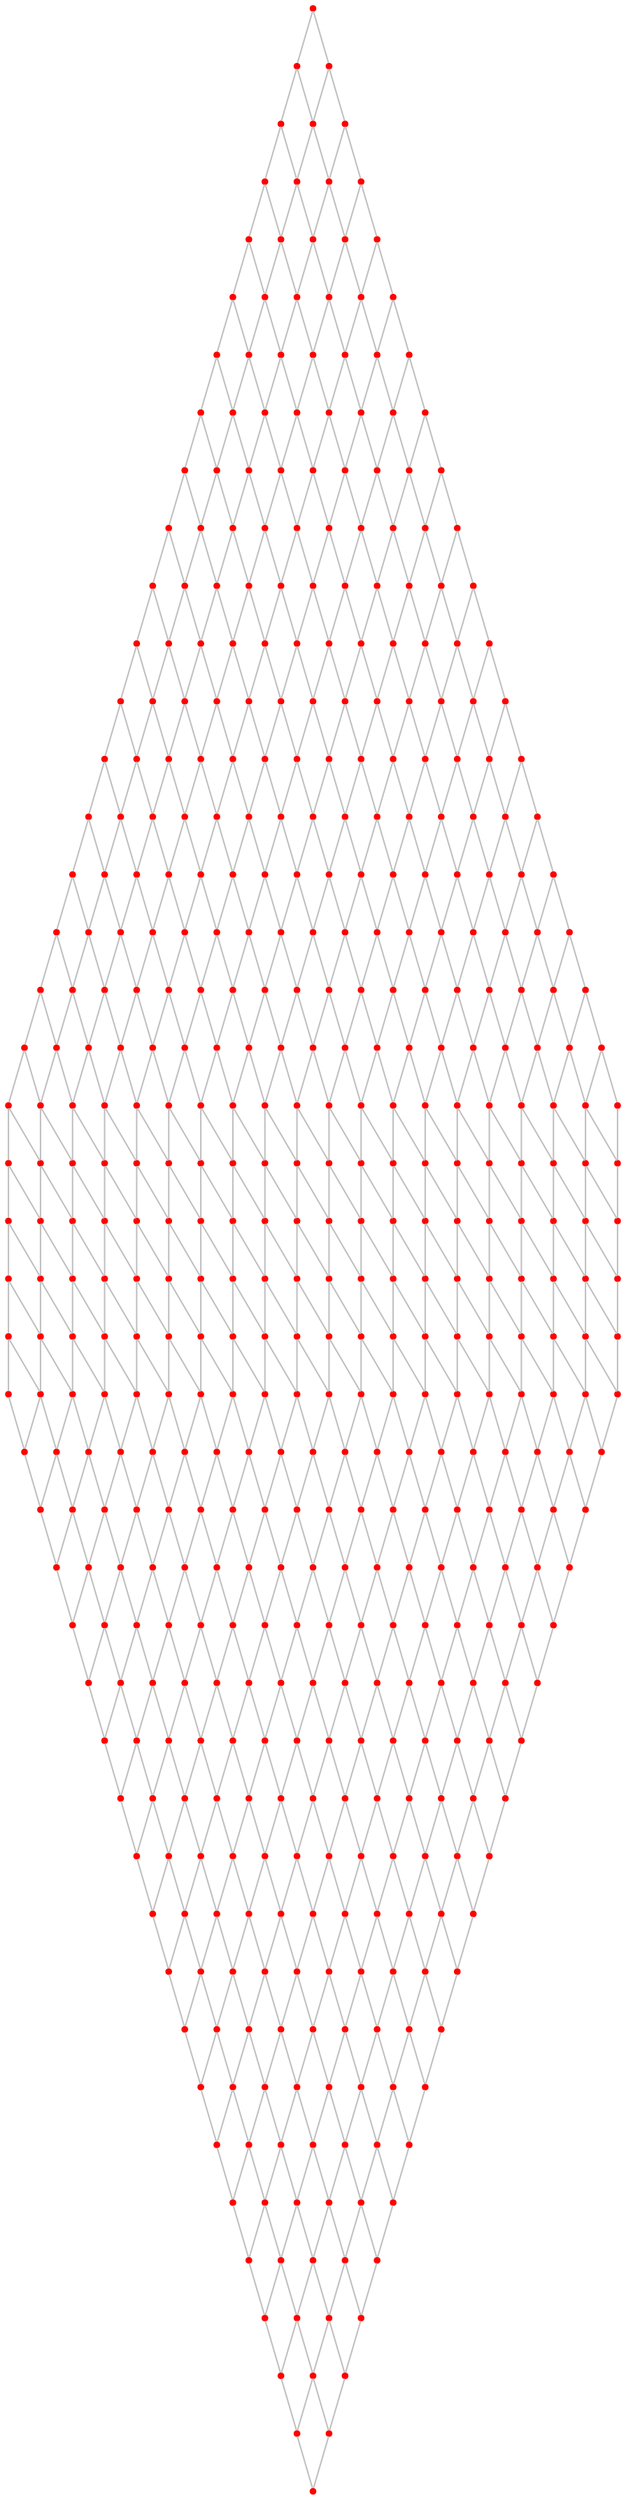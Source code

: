 graph {
	0 [color=red pos="0,0!" shape=point]
	1 [color=red pos="0,1!" shape=point]
	2 [color=red pos="0,2!" shape=point]
	3 [color=red pos="0,3!" shape=point]
	4 [color=red pos="0,4!" shape=point]
	5 [color=red pos="0,5!" shape=point]
	6 [color=red pos="0,6!" shape=point]
	7 [color=red pos="0,7!" shape=point]
	8 [color=red pos="0,8!" shape=point]
	9 [color=red pos="0,9!" shape=point]
	10 [color=red pos="0,10!" shape=point]
	11 [color=red pos="0,11!" shape=point]
	12 [color=red pos="0,12!" shape=point]
	13 [color=red pos="0,13!" shape=point]
	14 [color=red pos="0,14!" shape=point]
	15 [color=red pos="0,15!" shape=point]
	16 [color=red pos="0,16!" shape=point]
	17 [color=red pos="0,17!" shape=point]
	18 [color=red pos="0,18!" shape=point]
	19 [color=red pos="0,19!" shape=point]
	20 [color=red pos="0,20!" shape=point]
	21 [color=red pos="0,21!" shape=point]
	22 [color=red pos="0,22!" shape=point]
	23 [color=red pos="0,23!" shape=point]
	24 [color=red pos="0,24!" shape=point]
	25 [color=red pos="1,0!" shape=point]
	26 [color=red pos="1,1!" shape=point]
	27 [color=red pos="1,2!" shape=point]
	28 [color=red pos="1,3!" shape=point]
	29 [color=red pos="1,4!" shape=point]
	30 [color=red pos="1,5!" shape=point]
	31 [color=red pos="1,6!" shape=point]
	32 [color=red pos="1,7!" shape=point]
	33 [color=red pos="1,8!" shape=point]
	34 [color=red pos="1,9!" shape=point]
	35 [color=red pos="1,10!" shape=point]
	36 [color=red pos="1,11!" shape=point]
	37 [color=red pos="1,12!" shape=point]
	38 [color=red pos="1,13!" shape=point]
	39 [color=red pos="1,14!" shape=point]
	40 [color=red pos="1,15!" shape=point]
	41 [color=red pos="1,16!" shape=point]
	42 [color=red pos="1,17!" shape=point]
	43 [color=red pos="1,18!" shape=point]
	44 [color=red pos="1,19!" shape=point]
	45 [color=red pos="1,20!" shape=point]
	46 [color=red pos="1,21!" shape=point]
	47 [color=red pos="1,22!" shape=point]
	48 [color=red pos="1,23!" shape=point]
	49 [color=red pos="1,24!" shape=point]
	50 [color=red pos="2,0!" shape=point]
	51 [color=red pos="2,1!" shape=point]
	52 [color=red pos="2,2!" shape=point]
	53 [color=red pos="2,3!" shape=point]
	54 [color=red pos="2,4!" shape=point]
	55 [color=red pos="2,5!" shape=point]
	56 [color=red pos="2,6!" shape=point]
	57 [color=red pos="2,7!" shape=point]
	58 [color=red pos="2,8!" shape=point]
	59 [color=red pos="2,9!" shape=point]
	60 [color=red pos="2,10!" shape=point]
	61 [color=red pos="2,11!" shape=point]
	62 [color=red pos="2,12!" shape=point]
	63 [color=red pos="2,13!" shape=point]
	64 [color=red pos="2,14!" shape=point]
	65 [color=red pos="2,15!" shape=point]
	66 [color=red pos="2,16!" shape=point]
	67 [color=red pos="2,17!" shape=point]
	68 [color=red pos="2,18!" shape=point]
	69 [color=red pos="2,19!" shape=point]
	70 [color=red pos="2,20!" shape=point]
	71 [color=red pos="2,21!" shape=point]
	72 [color=red pos="2,22!" shape=point]
	73 [color=red pos="2,23!" shape=point]
	74 [color=red pos="2,24!" shape=point]
	75 [color=red pos="3,0!" shape=point]
	76 [color=red pos="3,1!" shape=point]
	77 [color=red pos="3,2!" shape=point]
	78 [color=red pos="3,3!" shape=point]
	79 [color=red pos="3,4!" shape=point]
	80 [color=red pos="3,5!" shape=point]
	81 [color=red pos="3,6!" shape=point]
	82 [color=red pos="3,7!" shape=point]
	83 [color=red pos="3,8!" shape=point]
	84 [color=red pos="3,9!" shape=point]
	85 [color=red pos="3,10!" shape=point]
	86 [color=red pos="3,11!" shape=point]
	87 [color=red pos="3,12!" shape=point]
	88 [color=red pos="3,13!" shape=point]
	89 [color=red pos="3,14!" shape=point]
	90 [color=red pos="3,15!" shape=point]
	91 [color=red pos="3,16!" shape=point]
	92 [color=red pos="3,17!" shape=point]
	93 [color=red pos="3,18!" shape=point]
	94 [color=red pos="3,19!" shape=point]
	95 [color=red pos="3,20!" shape=point]
	96 [color=red pos="3,21!" shape=point]
	97 [color=red pos="3,22!" shape=point]
	98 [color=red pos="3,23!" shape=point]
	99 [color=red pos="3,24!" shape=point]
	100 [color=red pos="4,0!" shape=point]
	101 [color=red pos="4,1!" shape=point]
	102 [color=red pos="4,2!" shape=point]
	103 [color=red pos="4,3!" shape=point]
	104 [color=red pos="4,4!" shape=point]
	105 [color=red pos="4,5!" shape=point]
	106 [color=red pos="4,6!" shape=point]
	107 [color=red pos="4,7!" shape=point]
	108 [color=red pos="4,8!" shape=point]
	109 [color=red pos="4,9!" shape=point]
	110 [color=red pos="4,10!" shape=point]
	111 [color=red pos="4,11!" shape=point]
	112 [color=red pos="4,12!" shape=point]
	113 [color=red pos="4,13!" shape=point]
	114 [color=red pos="4,14!" shape=point]
	115 [color=red pos="4,15!" shape=point]
	116 [color=red pos="4,16!" shape=point]
	117 [color=red pos="4,17!" shape=point]
	118 [color=red pos="4,18!" shape=point]
	119 [color=red pos="4,19!" shape=point]
	120 [color=red pos="4,20!" shape=point]
	121 [color=red pos="4,21!" shape=point]
	122 [color=red pos="4,22!" shape=point]
	123 [color=red pos="4,23!" shape=point]
	124 [color=red pos="4,24!" shape=point]
	125 [color=red pos="5,0!" shape=point]
	126 [color=red pos="5,1!" shape=point]
	127 [color=red pos="5,2!" shape=point]
	128 [color=red pos="5,3!" shape=point]
	129 [color=red pos="5,4!" shape=point]
	130 [color=red pos="5,5!" shape=point]
	131 [color=red pos="5,6!" shape=point]
	132 [color=red pos="5,7!" shape=point]
	133 [color=red pos="5,8!" shape=point]
	134 [color=red pos="5,9!" shape=point]
	135 [color=red pos="5,10!" shape=point]
	136 [color=red pos="5,11!" shape=point]
	137 [color=red pos="5,12!" shape=point]
	138 [color=red pos="5,13!" shape=point]
	139 [color=red pos="5,14!" shape=point]
	140 [color=red pos="5,15!" shape=point]
	141 [color=red pos="5,16!" shape=point]
	142 [color=red pos="5,17!" shape=point]
	143 [color=red pos="5,18!" shape=point]
	144 [color=red pos="5,19!" shape=point]
	145 [color=red pos="5,20!" shape=point]
	146 [color=red pos="5,21!" shape=point]
	147 [color=red pos="5,22!" shape=point]
	148 [color=red pos="5,23!" shape=point]
	149 [color=red pos="5,24!" shape=point]
	150 [color=red pos="6,0!" shape=point]
	151 [color=red pos="6,1!" shape=point]
	152 [color=red pos="6,2!" shape=point]
	153 [color=red pos="6,3!" shape=point]
	154 [color=red pos="6,4!" shape=point]
	155 [color=red pos="6,5!" shape=point]
	156 [color=red pos="6,6!" shape=point]
	157 [color=red pos="6,7!" shape=point]
	158 [color=red pos="6,8!" shape=point]
	159 [color=red pos="6,9!" shape=point]
	160 [color=red pos="6,10!" shape=point]
	161 [color=red pos="6,11!" shape=point]
	162 [color=red pos="6,12!" shape=point]
	163 [color=red pos="6,13!" shape=point]
	164 [color=red pos="6,14!" shape=point]
	165 [color=red pos="6,15!" shape=point]
	166 [color=red pos="6,16!" shape=point]
	167 [color=red pos="6,17!" shape=point]
	168 [color=red pos="6,18!" shape=point]
	169 [color=red pos="6,19!" shape=point]
	170 [color=red pos="6,20!" shape=point]
	171 [color=red pos="6,21!" shape=point]
	172 [color=red pos="6,22!" shape=point]
	173 [color=red pos="6,23!" shape=point]
	174 [color=red pos="6,24!" shape=point]
	175 [color=red pos="7,0!" shape=point]
	176 [color=red pos="7,1!" shape=point]
	177 [color=red pos="7,2!" shape=point]
	178 [color=red pos="7,3!" shape=point]
	179 [color=red pos="7,4!" shape=point]
	180 [color=red pos="7,5!" shape=point]
	181 [color=red pos="7,6!" shape=point]
	182 [color=red pos="7,7!" shape=point]
	183 [color=red pos="7,8!" shape=point]
	184 [color=red pos="7,9!" shape=point]
	185 [color=red pos="7,10!" shape=point]
	186 [color=red pos="7,11!" shape=point]
	187 [color=red pos="7,12!" shape=point]
	188 [color=red pos="7,13!" shape=point]
	189 [color=red pos="7,14!" shape=point]
	190 [color=red pos="7,15!" shape=point]
	191 [color=red pos="7,16!" shape=point]
	192 [color=red pos="7,17!" shape=point]
	193 [color=red pos="7,18!" shape=point]
	194 [color=red pos="7,19!" shape=point]
	195 [color=red pos="7,20!" shape=point]
	196 [color=red pos="7,21!" shape=point]
	197 [color=red pos="7,22!" shape=point]
	198 [color=red pos="7,23!" shape=point]
	199 [color=red pos="7,24!" shape=point]
	200 [color=red pos="8,0!" shape=point]
	201 [color=red pos="8,1!" shape=point]
	202 [color=red pos="8,2!" shape=point]
	203 [color=red pos="8,3!" shape=point]
	204 [color=red pos="8,4!" shape=point]
	205 [color=red pos="8,5!" shape=point]
	206 [color=red pos="8,6!" shape=point]
	207 [color=red pos="8,7!" shape=point]
	208 [color=red pos="8,8!" shape=point]
	209 [color=red pos="8,9!" shape=point]
	210 [color=red pos="8,10!" shape=point]
	211 [color=red pos="8,11!" shape=point]
	212 [color=red pos="8,12!" shape=point]
	213 [color=red pos="8,13!" shape=point]
	214 [color=red pos="8,14!" shape=point]
	215 [color=red pos="8,15!" shape=point]
	216 [color=red pos="8,16!" shape=point]
	217 [color=red pos="8,17!" shape=point]
	218 [color=red pos="8,18!" shape=point]
	219 [color=red pos="8,19!" shape=point]
	220 [color=red pos="8,20!" shape=point]
	221 [color=red pos="8,21!" shape=point]
	222 [color=red pos="8,22!" shape=point]
	223 [color=red pos="8,23!" shape=point]
	224 [color=red pos="8,24!" shape=point]
	225 [color=red pos="9,0!" shape=point]
	226 [color=red pos="9,1!" shape=point]
	227 [color=red pos="9,2!" shape=point]
	228 [color=red pos="9,3!" shape=point]
	229 [color=red pos="9,4!" shape=point]
	230 [color=red pos="9,5!" shape=point]
	231 [color=red pos="9,6!" shape=point]
	232 [color=red pos="9,7!" shape=point]
	233 [color=red pos="9,8!" shape=point]
	234 [color=red pos="9,9!" shape=point]
	235 [color=red pos="9,10!" shape=point]
	236 [color=red pos="9,11!" shape=point]
	237 [color=red pos="9,12!" shape=point]
	238 [color=red pos="9,13!" shape=point]
	239 [color=red pos="9,14!" shape=point]
	240 [color=red pos="9,15!" shape=point]
	241 [color=red pos="9,16!" shape=point]
	242 [color=red pos="9,17!" shape=point]
	243 [color=red pos="9,18!" shape=point]
	244 [color=red pos="9,19!" shape=point]
	245 [color=red pos="9,20!" shape=point]
	246 [color=red pos="9,21!" shape=point]
	247 [color=red pos="9,22!" shape=point]
	248 [color=red pos="9,23!" shape=point]
	249 [color=red pos="9,24!" shape=point]
	250 [color=red pos="10,0!" shape=point]
	251 [color=red pos="10,1!" shape=point]
	252 [color=red pos="10,2!" shape=point]
	253 [color=red pos="10,3!" shape=point]
	254 [color=red pos="10,4!" shape=point]
	255 [color=red pos="10,5!" shape=point]
	256 [color=red pos="10,6!" shape=point]
	257 [color=red pos="10,7!" shape=point]
	258 [color=red pos="10,8!" shape=point]
	259 [color=red pos="10,9!" shape=point]
	260 [color=red pos="10,10!" shape=point]
	261 [color=red pos="10,11!" shape=point]
	262 [color=red pos="10,12!" shape=point]
	263 [color=red pos="10,13!" shape=point]
	264 [color=red pos="10,14!" shape=point]
	265 [color=red pos="10,15!" shape=point]
	266 [color=red pos="10,16!" shape=point]
	267 [color=red pos="10,17!" shape=point]
	268 [color=red pos="10,18!" shape=point]
	269 [color=red pos="10,19!" shape=point]
	270 [color=red pos="10,20!" shape=point]
	271 [color=red pos="10,21!" shape=point]
	272 [color=red pos="10,22!" shape=point]
	273 [color=red pos="10,23!" shape=point]
	274 [color=red pos="10,24!" shape=point]
	275 [color=red pos="11,0!" shape=point]
	276 [color=red pos="11,1!" shape=point]
	277 [color=red pos="11,2!" shape=point]
	278 [color=red pos="11,3!" shape=point]
	279 [color=red pos="11,4!" shape=point]
	280 [color=red pos="11,5!" shape=point]
	281 [color=red pos="11,6!" shape=point]
	282 [color=red pos="11,7!" shape=point]
	283 [color=red pos="11,8!" shape=point]
	284 [color=red pos="11,9!" shape=point]
	285 [color=red pos="11,10!" shape=point]
	286 [color=red pos="11,11!" shape=point]
	287 [color=red pos="11,12!" shape=point]
	288 [color=red pos="11,13!" shape=point]
	289 [color=red pos="11,14!" shape=point]
	290 [color=red pos="11,15!" shape=point]
	291 [color=red pos="11,16!" shape=point]
	292 [color=red pos="11,17!" shape=point]
	293 [color=red pos="11,18!" shape=point]
	294 [color=red pos="11,19!" shape=point]
	295 [color=red pos="11,20!" shape=point]
	296 [color=red pos="11,21!" shape=point]
	297 [color=red pos="11,22!" shape=point]
	298 [color=red pos="11,23!" shape=point]
	299 [color=red pos="11,24!" shape=point]
	300 [color=red pos="12,0!" shape=point]
	301 [color=red pos="12,1!" shape=point]
	302 [color=red pos="12,2!" shape=point]
	303 [color=red pos="12,3!" shape=point]
	304 [color=red pos="12,4!" shape=point]
	305 [color=red pos="12,5!" shape=point]
	306 [color=red pos="12,6!" shape=point]
	307 [color=red pos="12,7!" shape=point]
	308 [color=red pos="12,8!" shape=point]
	309 [color=red pos="12,9!" shape=point]
	310 [color=red pos="12,10!" shape=point]
	311 [color=red pos="12,11!" shape=point]
	312 [color=red pos="12,12!" shape=point]
	313 [color=red pos="12,13!" shape=point]
	314 [color=red pos="12,14!" shape=point]
	315 [color=red pos="12,15!" shape=point]
	316 [color=red pos="12,16!" shape=point]
	317 [color=red pos="12,17!" shape=point]
	318 [color=red pos="12,18!" shape=point]
	319 [color=red pos="12,19!" shape=point]
	320 [color=red pos="12,20!" shape=point]
	321 [color=red pos="12,21!" shape=point]
	322 [color=red pos="12,22!" shape=point]
	323 [color=red pos="12,23!" shape=point]
	324 [color=red pos="12,24!" shape=point]
	325 [color=red pos="13,0!" shape=point]
	326 [color=red pos="13,1!" shape=point]
	327 [color=red pos="13,2!" shape=point]
	328 [color=red pos="13,3!" shape=point]
	329 [color=red pos="13,4!" shape=point]
	330 [color=red pos="13,5!" shape=point]
	331 [color=red pos="13,6!" shape=point]
	332 [color=red pos="13,7!" shape=point]
	333 [color=red pos="13,8!" shape=point]
	334 [color=red pos="13,9!" shape=point]
	335 [color=red pos="13,10!" shape=point]
	336 [color=red pos="13,11!" shape=point]
	337 [color=red pos="13,12!" shape=point]
	338 [color=red pos="13,13!" shape=point]
	339 [color=red pos="13,14!" shape=point]
	340 [color=red pos="13,15!" shape=point]
	341 [color=red pos="13,16!" shape=point]
	342 [color=red pos="13,17!" shape=point]
	343 [color=red pos="13,18!" shape=point]
	344 [color=red pos="13,19!" shape=point]
	345 [color=red pos="13,20!" shape=point]
	346 [color=red pos="13,21!" shape=point]
	347 [color=red pos="13,22!" shape=point]
	348 [color=red pos="13,23!" shape=point]
	349 [color=red pos="13,24!" shape=point]
	350 [color=red pos="14,0!" shape=point]
	351 [color=red pos="14,1!" shape=point]
	352 [color=red pos="14,2!" shape=point]
	353 [color=red pos="14,3!" shape=point]
	354 [color=red pos="14,4!" shape=point]
	355 [color=red pos="14,5!" shape=point]
	356 [color=red pos="14,6!" shape=point]
	357 [color=red pos="14,7!" shape=point]
	358 [color=red pos="14,8!" shape=point]
	359 [color=red pos="14,9!" shape=point]
	360 [color=red pos="14,10!" shape=point]
	361 [color=red pos="14,11!" shape=point]
	362 [color=red pos="14,12!" shape=point]
	363 [color=red pos="14,13!" shape=point]
	364 [color=red pos="14,14!" shape=point]
	365 [color=red pos="14,15!" shape=point]
	366 [color=red pos="14,16!" shape=point]
	367 [color=red pos="14,17!" shape=point]
	368 [color=red pos="14,18!" shape=point]
	369 [color=red pos="14,19!" shape=point]
	370 [color=red pos="14,20!" shape=point]
	371 [color=red pos="14,21!" shape=point]
	372 [color=red pos="14,22!" shape=point]
	373 [color=red pos="14,23!" shape=point]
	374 [color=red pos="14,24!" shape=point]
	375 [color=red pos="15,0!" shape=point]
	376 [color=red pos="15,1!" shape=point]
	377 [color=red pos="15,2!" shape=point]
	378 [color=red pos="15,3!" shape=point]
	379 [color=red pos="15,4!" shape=point]
	380 [color=red pos="15,5!" shape=point]
	381 [color=red pos="15,6!" shape=point]
	382 [color=red pos="15,7!" shape=point]
	383 [color=red pos="15,8!" shape=point]
	384 [color=red pos="15,9!" shape=point]
	385 [color=red pos="15,10!" shape=point]
	386 [color=red pos="15,11!" shape=point]
	387 [color=red pos="15,12!" shape=point]
	388 [color=red pos="15,13!" shape=point]
	389 [color=red pos="15,14!" shape=point]
	390 [color=red pos="15,15!" shape=point]
	391 [color=red pos="15,16!" shape=point]
	392 [color=red pos="15,17!" shape=point]
	393 [color=red pos="15,18!" shape=point]
	394 [color=red pos="15,19!" shape=point]
	395 [color=red pos="15,20!" shape=point]
	396 [color=red pos="15,21!" shape=point]
	397 [color=red pos="15,22!" shape=point]
	398 [color=red pos="15,23!" shape=point]
	399 [color=red pos="15,24!" shape=point]
	400 [color=red pos="16,0!" shape=point]
	401 [color=red pos="16,1!" shape=point]
	402 [color=red pos="16,2!" shape=point]
	403 [color=red pos="16,3!" shape=point]
	404 [color=red pos="16,4!" shape=point]
	405 [color=red pos="16,5!" shape=point]
	406 [color=red pos="16,6!" shape=point]
	407 [color=red pos="16,7!" shape=point]
	408 [color=red pos="16,8!" shape=point]
	409 [color=red pos="16,9!" shape=point]
	410 [color=red pos="16,10!" shape=point]
	411 [color=red pos="16,11!" shape=point]
	412 [color=red pos="16,12!" shape=point]
	413 [color=red pos="16,13!" shape=point]
	414 [color=red pos="16,14!" shape=point]
	415 [color=red pos="16,15!" shape=point]
	416 [color=red pos="16,16!" shape=point]
	417 [color=red pos="16,17!" shape=point]
	418 [color=red pos="16,18!" shape=point]
	419 [color=red pos="16,19!" shape=point]
	420 [color=red pos="16,20!" shape=point]
	421 [color=red pos="16,21!" shape=point]
	422 [color=red pos="16,22!" shape=point]
	423 [color=red pos="16,23!" shape=point]
	424 [color=red pos="16,24!" shape=point]
	425 [color=red pos="17,0!" shape=point]
	426 [color=red pos="17,1!" shape=point]
	427 [color=red pos="17,2!" shape=point]
	428 [color=red pos="17,3!" shape=point]
	429 [color=red pos="17,4!" shape=point]
	430 [color=red pos="17,5!" shape=point]
	431 [color=red pos="17,6!" shape=point]
	432 [color=red pos="17,7!" shape=point]
	433 [color=red pos="17,8!" shape=point]
	434 [color=red pos="17,9!" shape=point]
	435 [color=red pos="17,10!" shape=point]
	436 [color=red pos="17,11!" shape=point]
	437 [color=red pos="17,12!" shape=point]
	438 [color=red pos="17,13!" shape=point]
	439 [color=red pos="17,14!" shape=point]
	440 [color=red pos="17,15!" shape=point]
	441 [color=red pos="17,16!" shape=point]
	442 [color=red pos="17,17!" shape=point]
	443 [color=red pos="17,18!" shape=point]
	444 [color=red pos="17,19!" shape=point]
	445 [color=red pos="17,20!" shape=point]
	446 [color=red pos="17,21!" shape=point]
	447 [color=red pos="17,22!" shape=point]
	448 [color=red pos="17,23!" shape=point]
	449 [color=red pos="17,24!" shape=point]
	450 [color=red pos="18,0!" shape=point]
	451 [color=red pos="18,1!" shape=point]
	452 [color=red pos="18,2!" shape=point]
	453 [color=red pos="18,3!" shape=point]
	454 [color=red pos="18,4!" shape=point]
	455 [color=red pos="18,5!" shape=point]
	456 [color=red pos="18,6!" shape=point]
	457 [color=red pos="18,7!" shape=point]
	458 [color=red pos="18,8!" shape=point]
	459 [color=red pos="18,9!" shape=point]
	460 [color=red pos="18,10!" shape=point]
	461 [color=red pos="18,11!" shape=point]
	462 [color=red pos="18,12!" shape=point]
	463 [color=red pos="18,13!" shape=point]
	464 [color=red pos="18,14!" shape=point]
	465 [color=red pos="18,15!" shape=point]
	466 [color=red pos="18,16!" shape=point]
	467 [color=red pos="18,17!" shape=point]
	468 [color=red pos="18,18!" shape=point]
	469 [color=red pos="18,19!" shape=point]
	470 [color=red pos="18,20!" shape=point]
	471 [color=red pos="18,21!" shape=point]
	472 [color=red pos="18,22!" shape=point]
	473 [color=red pos="18,23!" shape=point]
	474 [color=red pos="18,24!" shape=point]
	475 [color=red pos="19,0!" shape=point]
	476 [color=red pos="19,1!" shape=point]
	477 [color=red pos="19,2!" shape=point]
	478 [color=red pos="19,3!" shape=point]
	479 [color=red pos="19,4!" shape=point]
	480 [color=red pos="19,5!" shape=point]
	481 [color=red pos="19,6!" shape=point]
	482 [color=red pos="19,7!" shape=point]
	483 [color=red pos="19,8!" shape=point]
	484 [color=red pos="19,9!" shape=point]
	485 [color=red pos="19,10!" shape=point]
	486 [color=red pos="19,11!" shape=point]
	487 [color=red pos="19,12!" shape=point]
	488 [color=red pos="19,13!" shape=point]
	489 [color=red pos="19,14!" shape=point]
	490 [color=red pos="19,15!" shape=point]
	491 [color=red pos="19,16!" shape=point]
	492 [color=red pos="19,17!" shape=point]
	493 [color=red pos="19,18!" shape=point]
	494 [color=red pos="19,19!" shape=point]
	495 [color=red pos="19,20!" shape=point]
	496 [color=red pos="19,21!" shape=point]
	497 [color=red pos="19,22!" shape=point]
	498 [color=red pos="19,23!" shape=point]
	499 [color=red pos="19,24!" shape=point]
	0 -- 1 [color=gray]
	0 -- 25 [color=gray]
	1 -- 2 [color=gray]
	1 -- 26 [color=gray]
	2 -- 3 [color=gray]
	2 -- 27 [color=gray]
	3 -- 4 [color=gray]
	3 -- 28 [color=gray]
	4 -- 5 [color=gray]
	4 -- 29 [color=gray]
	5 -- 6 [color=gray]
	5 -- 30 [color=gray]
	6 -- 7 [color=gray]
	6 -- 31 [color=gray]
	7 -- 8 [color=gray]
	7 -- 32 [color=gray]
	8 -- 9 [color=gray]
	8 -- 33 [color=gray]
	9 -- 10 [color=gray]
	9 -- 34 [color=gray]
	10 -- 11 [color=gray]
	10 -- 35 [color=gray]
	11 -- 12 [color=gray]
	11 -- 36 [color=gray]
	12 -- 13 [color=gray]
	12 -- 37 [color=gray]
	13 -- 14 [color=gray]
	13 -- 38 [color=gray]
	14 -- 15 [color=gray]
	14 -- 39 [color=gray]
	15 -- 16 [color=gray]
	15 -- 40 [color=gray]
	16 -- 17 [color=gray]
	16 -- 41 [color=gray]
	17 -- 18 [color=gray]
	17 -- 42 [color=gray]
	18 -- 19 [color=gray]
	18 -- 43 [color=gray]
	19 -- 20 [color=gray]
	19 -- 44 [color=gray]
	20 -- 21 [color=gray]
	20 -- 45 [color=gray]
	21 -- 22 [color=gray]
	21 -- 46 [color=gray]
	22 -- 23 [color=gray]
	22 -- 47 [color=gray]
	23 -- 24 [color=gray]
	23 -- 48 [color=gray]
	24 -- 49 [color=gray]
	25 -- 26 [color=gray]
	25 -- 50 [color=gray]
	26 -- 27 [color=gray]
	26 -- 51 [color=gray]
	27 -- 28 [color=gray]
	27 -- 52 [color=gray]
	28 -- 29 [color=gray]
	28 -- 53 [color=gray]
	29 -- 30 [color=gray]
	29 -- 54 [color=gray]
	30 -- 31 [color=gray]
	30 -- 55 [color=gray]
	31 -- 32 [color=gray]
	31 -- 56 [color=gray]
	32 -- 33 [color=gray]
	32 -- 57 [color=gray]
	33 -- 34 [color=gray]
	33 -- 58 [color=gray]
	34 -- 35 [color=gray]
	34 -- 59 [color=gray]
	35 -- 36 [color=gray]
	35 -- 60 [color=gray]
	36 -- 37 [color=gray]
	36 -- 61 [color=gray]
	37 -- 38 [color=gray]
	37 -- 62 [color=gray]
	38 -- 39 [color=gray]
	38 -- 63 [color=gray]
	39 -- 40 [color=gray]
	39 -- 64 [color=gray]
	40 -- 41 [color=gray]
	40 -- 65 [color=gray]
	41 -- 42 [color=gray]
	41 -- 66 [color=gray]
	42 -- 43 [color=gray]
	42 -- 67 [color=gray]
	43 -- 44 [color=gray]
	43 -- 68 [color=gray]
	44 -- 45 [color=gray]
	44 -- 69 [color=gray]
	45 -- 46 [color=gray]
	45 -- 70 [color=gray]
	46 -- 47 [color=gray]
	46 -- 71 [color=gray]
	47 -- 48 [color=gray]
	47 -- 72 [color=gray]
	48 -- 49 [color=gray]
	48 -- 73 [color=gray]
	49 -- 74 [color=gray]
	50 -- 51 [color=gray]
	50 -- 75 [color=gray]
	51 -- 52 [color=gray]
	51 -- 76 [color=gray]
	52 -- 53 [color=gray]
	52 -- 77 [color=gray]
	53 -- 54 [color=gray]
	53 -- 78 [color=gray]
	54 -- 55 [color=gray]
	54 -- 79 [color=gray]
	55 -- 56 [color=gray]
	55 -- 80 [color=gray]
	56 -- 57 [color=gray]
	56 -- 81 [color=gray]
	57 -- 58 [color=gray]
	57 -- 82 [color=gray]
	58 -- 59 [color=gray]
	58 -- 83 [color=gray]
	59 -- 60 [color=gray]
	59 -- 84 [color=gray]
	60 -- 61 [color=gray]
	60 -- 85 [color=gray]
	61 -- 62 [color=gray]
	61 -- 86 [color=gray]
	62 -- 63 [color=gray]
	62 -- 87 [color=gray]
	63 -- 64 [color=gray]
	63 -- 88 [color=gray]
	64 -- 65 [color=gray]
	64 -- 89 [color=gray]
	65 -- 66 [color=gray]
	65 -- 90 [color=gray]
	66 -- 67 [color=gray]
	66 -- 91 [color=gray]
	67 -- 68 [color=gray]
	67 -- 92 [color=gray]
	68 -- 69 [color=gray]
	68 -- 93 [color=gray]
	69 -- 70 [color=gray]
	69 -- 94 [color=gray]
	70 -- 71 [color=gray]
	70 -- 95 [color=gray]
	71 -- 72 [color=gray]
	71 -- 96 [color=gray]
	72 -- 73 [color=gray]
	72 -- 97 [color=gray]
	73 -- 74 [color=gray]
	73 -- 98 [color=gray]
	74 -- 99 [color=gray]
	75 -- 76 [color=gray]
	75 -- 100 [color=gray]
	76 -- 77 [color=gray]
	76 -- 101 [color=gray]
	77 -- 78 [color=gray]
	77 -- 102 [color=gray]
	78 -- 79 [color=gray]
	78 -- 103 [color=gray]
	79 -- 80 [color=gray]
	79 -- 104 [color=gray]
	80 -- 81 [color=gray]
	80 -- 105 [color=gray]
	81 -- 82 [color=gray]
	81 -- 106 [color=gray]
	82 -- 83 [color=gray]
	82 -- 107 [color=gray]
	83 -- 84 [color=gray]
	83 -- 108 [color=gray]
	84 -- 85 [color=gray]
	84 -- 109 [color=gray]
	85 -- 86 [color=gray]
	85 -- 110 [color=gray]
	86 -- 87 [color=gray]
	86 -- 111 [color=gray]
	87 -- 88 [color=gray]
	87 -- 112 [color=gray]
	88 -- 89 [color=gray]
	88 -- 113 [color=gray]
	89 -- 90 [color=gray]
	89 -- 114 [color=gray]
	90 -- 91 [color=gray]
	90 -- 115 [color=gray]
	91 -- 92 [color=gray]
	91 -- 116 [color=gray]
	92 -- 93 [color=gray]
	92 -- 117 [color=gray]
	93 -- 94 [color=gray]
	93 -- 118 [color=gray]
	94 -- 95 [color=gray]
	94 -- 119 [color=gray]
	95 -- 96 [color=gray]
	95 -- 120 [color=gray]
	96 -- 97 [color=gray]
	96 -- 121 [color=gray]
	97 -- 98 [color=gray]
	97 -- 122 [color=gray]
	98 -- 99 [color=gray]
	98 -- 123 [color=gray]
	99 -- 124 [color=gray]
	100 -- 101 [color=gray]
	100 -- 125 [color=gray]
	101 -- 102 [color=gray]
	101 -- 126 [color=gray]
	102 -- 103 [color=gray]
	102 -- 127 [color=gray]
	103 -- 104 [color=gray]
	103 -- 128 [color=gray]
	104 -- 105 [color=gray]
	104 -- 129 [color=gray]
	105 -- 106 [color=gray]
	105 -- 130 [color=gray]
	106 -- 107 [color=gray]
	106 -- 131 [color=gray]
	107 -- 108 [color=gray]
	107 -- 132 [color=gray]
	108 -- 109 [color=gray]
	108 -- 133 [color=gray]
	109 -- 110 [color=gray]
	109 -- 134 [color=gray]
	110 -- 111 [color=gray]
	110 -- 135 [color=gray]
	111 -- 112 [color=gray]
	111 -- 136 [color=gray]
	112 -- 113 [color=gray]
	112 -- 137 [color=gray]
	113 -- 114 [color=gray]
	113 -- 138 [color=gray]
	114 -- 115 [color=gray]
	114 -- 139 [color=gray]
	115 -- 116 [color=gray]
	115 -- 140 [color=gray]
	116 -- 117 [color=gray]
	116 -- 141 [color=gray]
	117 -- 118 [color=gray]
	117 -- 142 [color=gray]
	118 -- 119 [color=gray]
	118 -- 143 [color=gray]
	119 -- 120 [color=gray]
	119 -- 144 [color=gray]
	120 -- 121 [color=gray]
	120 -- 145 [color=gray]
	121 -- 122 [color=gray]
	121 -- 146 [color=gray]
	122 -- 123 [color=gray]
	122 -- 147 [color=gray]
	123 -- 124 [color=gray]
	123 -- 148 [color=gray]
	124 -- 149 [color=gray]
	125 -- 126 [color=gray]
	125 -- 150 [color=gray]
	126 -- 127 [color=gray]
	126 -- 151 [color=gray]
	127 -- 128 [color=gray]
	127 -- 152 [color=gray]
	128 -- 129 [color=gray]
	128 -- 153 [color=gray]
	129 -- 130 [color=gray]
	129 -- 154 [color=gray]
	130 -- 131 [color=gray]
	130 -- 155 [color=gray]
	131 -- 132 [color=gray]
	131 -- 156 [color=gray]
	132 -- 133 [color=gray]
	132 -- 157 [color=gray]
	133 -- 134 [color=gray]
	133 -- 158 [color=gray]
	134 -- 135 [color=gray]
	134 -- 159 [color=gray]
	135 -- 136 [color=gray]
	135 -- 160 [color=gray]
	136 -- 137 [color=gray]
	136 -- 161 [color=gray]
	137 -- 138 [color=gray]
	137 -- 162 [color=gray]
	138 -- 139 [color=gray]
	138 -- 163 [color=gray]
	139 -- 140 [color=gray]
	139 -- 164 [color=gray]
	140 -- 141 [color=gray]
	140 -- 165 [color=gray]
	141 -- 142 [color=gray]
	141 -- 166 [color=gray]
	142 -- 143 [color=gray]
	142 -- 167 [color=gray]
	143 -- 144 [color=gray]
	143 -- 168 [color=gray]
	144 -- 145 [color=gray]
	144 -- 169 [color=gray]
	145 -- 146 [color=gray]
	145 -- 170 [color=gray]
	146 -- 147 [color=gray]
	146 -- 171 [color=gray]
	147 -- 148 [color=gray]
	147 -- 172 [color=gray]
	148 -- 149 [color=gray]
	148 -- 173 [color=gray]
	149 -- 174 [color=gray]
	150 -- 151 [color=gray]
	150 -- 175 [color=gray]
	151 -- 152 [color=gray]
	151 -- 176 [color=gray]
	152 -- 153 [color=gray]
	152 -- 177 [color=gray]
	153 -- 154 [color=gray]
	153 -- 178 [color=gray]
	154 -- 155 [color=gray]
	154 -- 179 [color=gray]
	155 -- 156 [color=gray]
	155 -- 180 [color=gray]
	156 -- 157 [color=gray]
	156 -- 181 [color=gray]
	157 -- 158 [color=gray]
	157 -- 182 [color=gray]
	158 -- 159 [color=gray]
	158 -- 183 [color=gray]
	159 -- 160 [color=gray]
	159 -- 184 [color=gray]
	160 -- 161 [color=gray]
	160 -- 185 [color=gray]
	161 -- 162 [color=gray]
	161 -- 186 [color=gray]
	162 -- 163 [color=gray]
	162 -- 187 [color=gray]
	163 -- 164 [color=gray]
	163 -- 188 [color=gray]
	164 -- 165 [color=gray]
	164 -- 189 [color=gray]
	165 -- 166 [color=gray]
	165 -- 190 [color=gray]
	166 -- 167 [color=gray]
	166 -- 191 [color=gray]
	167 -- 168 [color=gray]
	167 -- 192 [color=gray]
	168 -- 169 [color=gray]
	168 -- 193 [color=gray]
	169 -- 170 [color=gray]
	169 -- 194 [color=gray]
	170 -- 171 [color=gray]
	170 -- 195 [color=gray]
	171 -- 172 [color=gray]
	171 -- 196 [color=gray]
	172 -- 173 [color=gray]
	172 -- 197 [color=gray]
	173 -- 174 [color=gray]
	173 -- 198 [color=gray]
	174 -- 199 [color=gray]
	175 -- 176 [color=gray]
	175 -- 200 [color=gray]
	176 -- 177 [color=gray]
	176 -- 201 [color=gray]
	177 -- 178 [color=gray]
	177 -- 202 [color=gray]
	178 -- 179 [color=gray]
	178 -- 203 [color=gray]
	179 -- 180 [color=gray]
	179 -- 204 [color=gray]
	180 -- 181 [color=gray]
	180 -- 205 [color=gray]
	181 -- 182 [color=gray]
	181 -- 206 [color=gray]
	182 -- 183 [color=gray]
	182 -- 207 [color=gray]
	183 -- 184 [color=gray]
	183 -- 208 [color=gray]
	184 -- 185 [color=gray]
	184 -- 209 [color=gray]
	185 -- 186 [color=gray]
	185 -- 210 [color=gray]
	186 -- 187 [color=gray]
	186 -- 211 [color=gray]
	187 -- 188 [color=gray]
	187 -- 212 [color=gray]
	188 -- 189 [color=gray]
	188 -- 213 [color=gray]
	189 -- 190 [color=gray]
	189 -- 214 [color=gray]
	190 -- 191 [color=gray]
	190 -- 215 [color=gray]
	191 -- 192 [color=gray]
	191 -- 216 [color=gray]
	192 -- 193 [color=gray]
	192 -- 217 [color=gray]
	193 -- 194 [color=gray]
	193 -- 218 [color=gray]
	194 -- 195 [color=gray]
	194 -- 219 [color=gray]
	195 -- 196 [color=gray]
	195 -- 220 [color=gray]
	196 -- 197 [color=gray]
	196 -- 221 [color=gray]
	197 -- 198 [color=gray]
	197 -- 222 [color=gray]
	198 -- 199 [color=gray]
	198 -- 223 [color=gray]
	199 -- 224 [color=gray]
	200 -- 201 [color=gray]
	200 -- 225 [color=gray]
	201 -- 202 [color=gray]
	201 -- 226 [color=gray]
	202 -- 203 [color=gray]
	202 -- 227 [color=gray]
	203 -- 204 [color=gray]
	203 -- 228 [color=gray]
	204 -- 205 [color=gray]
	204 -- 229 [color=gray]
	205 -- 206 [color=gray]
	205 -- 230 [color=gray]
	206 -- 207 [color=gray]
	206 -- 231 [color=gray]
	207 -- 208 [color=gray]
	207 -- 232 [color=gray]
	208 -- 209 [color=gray]
	208 -- 233 [color=gray]
	209 -- 210 [color=gray]
	209 -- 234 [color=gray]
	210 -- 211 [color=gray]
	210 -- 235 [color=gray]
	211 -- 212 [color=gray]
	211 -- 236 [color=gray]
	212 -- 213 [color=gray]
	212 -- 237 [color=gray]
	213 -- 214 [color=gray]
	213 -- 238 [color=gray]
	214 -- 215 [color=gray]
	214 -- 239 [color=gray]
	215 -- 216 [color=gray]
	215 -- 240 [color=gray]
	216 -- 217 [color=gray]
	216 -- 241 [color=gray]
	217 -- 218 [color=gray]
	217 -- 242 [color=gray]
	218 -- 219 [color=gray]
	218 -- 243 [color=gray]
	219 -- 220 [color=gray]
	219 -- 244 [color=gray]
	220 -- 221 [color=gray]
	220 -- 245 [color=gray]
	221 -- 222 [color=gray]
	221 -- 246 [color=gray]
	222 -- 223 [color=gray]
	222 -- 247 [color=gray]
	223 -- 224 [color=gray]
	223 -- 248 [color=gray]
	224 -- 249 [color=gray]
	225 -- 226 [color=gray]
	225 -- 250 [color=gray]
	226 -- 227 [color=gray]
	226 -- 251 [color=gray]
	227 -- 228 [color=gray]
	227 -- 252 [color=gray]
	228 -- 229 [color=gray]
	228 -- 253 [color=gray]
	229 -- 230 [color=gray]
	229 -- 254 [color=gray]
	230 -- 231 [color=gray]
	230 -- 255 [color=gray]
	231 -- 232 [color=gray]
	231 -- 256 [color=gray]
	232 -- 233 [color=gray]
	232 -- 257 [color=gray]
	233 -- 234 [color=gray]
	233 -- 258 [color=gray]
	234 -- 235 [color=gray]
	234 -- 259 [color=gray]
	235 -- 236 [color=gray]
	235 -- 260 [color=gray]
	236 -- 237 [color=gray]
	236 -- 261 [color=gray]
	237 -- 238 [color=gray]
	237 -- 262 [color=gray]
	238 -- 239 [color=gray]
	238 -- 263 [color=gray]
	239 -- 240 [color=gray]
	239 -- 264 [color=gray]
	240 -- 241 [color=gray]
	240 -- 265 [color=gray]
	241 -- 242 [color=gray]
	241 -- 266 [color=gray]
	242 -- 243 [color=gray]
	242 -- 267 [color=gray]
	243 -- 244 [color=gray]
	243 -- 268 [color=gray]
	244 -- 245 [color=gray]
	244 -- 269 [color=gray]
	245 -- 246 [color=gray]
	245 -- 270 [color=gray]
	246 -- 247 [color=gray]
	246 -- 271 [color=gray]
	247 -- 248 [color=gray]
	247 -- 272 [color=gray]
	248 -- 249 [color=gray]
	248 -- 273 [color=gray]
	249 -- 274 [color=gray]
	250 -- 251 [color=gray]
	250 -- 275 [color=gray]
	251 -- 252 [color=gray]
	251 -- 276 [color=gray]
	252 -- 253 [color=gray]
	252 -- 277 [color=gray]
	253 -- 254 [color=gray]
	253 -- 278 [color=gray]
	254 -- 255 [color=gray]
	254 -- 279 [color=gray]
	255 -- 256 [color=gray]
	255 -- 280 [color=gray]
	256 -- 257 [color=gray]
	256 -- 281 [color=gray]
	257 -- 258 [color=gray]
	257 -- 282 [color=gray]
	258 -- 259 [color=gray]
	258 -- 283 [color=gray]
	259 -- 260 [color=gray]
	259 -- 284 [color=gray]
	260 -- 261 [color=gray]
	260 -- 285 [color=gray]
	261 -- 262 [color=gray]
	261 -- 286 [color=gray]
	262 -- 263 [color=gray]
	262 -- 287 [color=gray]
	263 -- 264 [color=gray]
	263 -- 288 [color=gray]
	264 -- 265 [color=gray]
	264 -- 289 [color=gray]
	265 -- 266 [color=gray]
	265 -- 290 [color=gray]
	266 -- 267 [color=gray]
	266 -- 291 [color=gray]
	267 -- 268 [color=gray]
	267 -- 292 [color=gray]
	268 -- 269 [color=gray]
	268 -- 293 [color=gray]
	269 -- 270 [color=gray]
	269 -- 294 [color=gray]
	270 -- 271 [color=gray]
	270 -- 295 [color=gray]
	271 -- 272 [color=gray]
	271 -- 296 [color=gray]
	272 -- 273 [color=gray]
	272 -- 297 [color=gray]
	273 -- 274 [color=gray]
	273 -- 298 [color=gray]
	274 -- 299 [color=gray]
	275 -- 276 [color=gray]
	275 -- 300 [color=gray]
	276 -- 277 [color=gray]
	276 -- 301 [color=gray]
	277 -- 278 [color=gray]
	277 -- 302 [color=gray]
	278 -- 279 [color=gray]
	278 -- 303 [color=gray]
	279 -- 280 [color=gray]
	279 -- 304 [color=gray]
	280 -- 281 [color=gray]
	280 -- 305 [color=gray]
	281 -- 282 [color=gray]
	281 -- 306 [color=gray]
	282 -- 283 [color=gray]
	282 -- 307 [color=gray]
	283 -- 284 [color=gray]
	283 -- 308 [color=gray]
	284 -- 285 [color=gray]
	284 -- 309 [color=gray]
	285 -- 286 [color=gray]
	285 -- 310 [color=gray]
	286 -- 287 [color=gray]
	286 -- 311 [color=gray]
	287 -- 288 [color=gray]
	287 -- 312 [color=gray]
	288 -- 289 [color=gray]
	288 -- 313 [color=gray]
	289 -- 290 [color=gray]
	289 -- 314 [color=gray]
	290 -- 291 [color=gray]
	290 -- 315 [color=gray]
	291 -- 292 [color=gray]
	291 -- 316 [color=gray]
	292 -- 293 [color=gray]
	292 -- 317 [color=gray]
	293 -- 294 [color=gray]
	293 -- 318 [color=gray]
	294 -- 295 [color=gray]
	294 -- 319 [color=gray]
	295 -- 296 [color=gray]
	295 -- 320 [color=gray]
	296 -- 297 [color=gray]
	296 -- 321 [color=gray]
	297 -- 298 [color=gray]
	297 -- 322 [color=gray]
	298 -- 299 [color=gray]
	298 -- 323 [color=gray]
	299 -- 324 [color=gray]
	300 -- 301 [color=gray]
	300 -- 325 [color=gray]
	301 -- 302 [color=gray]
	301 -- 326 [color=gray]
	302 -- 303 [color=gray]
	302 -- 327 [color=gray]
	303 -- 304 [color=gray]
	303 -- 328 [color=gray]
	304 -- 305 [color=gray]
	304 -- 329 [color=gray]
	305 -- 306 [color=gray]
	305 -- 330 [color=gray]
	306 -- 307 [color=gray]
	306 -- 331 [color=gray]
	307 -- 308 [color=gray]
	307 -- 332 [color=gray]
	308 -- 309 [color=gray]
	308 -- 333 [color=gray]
	309 -- 310 [color=gray]
	309 -- 334 [color=gray]
	310 -- 311 [color=gray]
	310 -- 335 [color=gray]
	311 -- 312 [color=gray]
	311 -- 336 [color=gray]
	312 -- 313 [color=gray]
	312 -- 337 [color=gray]
	313 -- 314 [color=gray]
	313 -- 338 [color=gray]
	314 -- 315 [color=gray]
	314 -- 339 [color=gray]
	315 -- 316 [color=gray]
	315 -- 340 [color=gray]
	316 -- 317 [color=gray]
	316 -- 341 [color=gray]
	317 -- 318 [color=gray]
	317 -- 342 [color=gray]
	318 -- 319 [color=gray]
	318 -- 343 [color=gray]
	319 -- 320 [color=gray]
	319 -- 344 [color=gray]
	320 -- 321 [color=gray]
	320 -- 345 [color=gray]
	321 -- 322 [color=gray]
	321 -- 346 [color=gray]
	322 -- 323 [color=gray]
	322 -- 347 [color=gray]
	323 -- 324 [color=gray]
	323 -- 348 [color=gray]
	324 -- 349 [color=gray]
	325 -- 326 [color=gray]
	325 -- 350 [color=gray]
	326 -- 327 [color=gray]
	326 -- 351 [color=gray]
	327 -- 328 [color=gray]
	327 -- 352 [color=gray]
	328 -- 329 [color=gray]
	328 -- 353 [color=gray]
	329 -- 330 [color=gray]
	329 -- 354 [color=gray]
	330 -- 331 [color=gray]
	330 -- 355 [color=gray]
	331 -- 332 [color=gray]
	331 -- 356 [color=gray]
	332 -- 333 [color=gray]
	332 -- 357 [color=gray]
	333 -- 334 [color=gray]
	333 -- 358 [color=gray]
	334 -- 335 [color=gray]
	334 -- 359 [color=gray]
	335 -- 336 [color=gray]
	335 -- 360 [color=gray]
	336 -- 337 [color=gray]
	336 -- 361 [color=gray]
	337 -- 338 [color=gray]
	337 -- 362 [color=gray]
	338 -- 339 [color=gray]
	338 -- 363 [color=gray]
	339 -- 340 [color=gray]
	339 -- 364 [color=gray]
	340 -- 341 [color=gray]
	340 -- 365 [color=gray]
	341 -- 342 [color=gray]
	341 -- 366 [color=gray]
	342 -- 343 [color=gray]
	342 -- 367 [color=gray]
	343 -- 344 [color=gray]
	343 -- 368 [color=gray]
	344 -- 345 [color=gray]
	344 -- 369 [color=gray]
	345 -- 346 [color=gray]
	345 -- 370 [color=gray]
	346 -- 347 [color=gray]
	346 -- 371 [color=gray]
	347 -- 348 [color=gray]
	347 -- 372 [color=gray]
	348 -- 349 [color=gray]
	348 -- 373 [color=gray]
	349 -- 374 [color=gray]
	350 -- 351 [color=gray]
	350 -- 375 [color=gray]
	351 -- 352 [color=gray]
	351 -- 376 [color=gray]
	352 -- 353 [color=gray]
	352 -- 377 [color=gray]
	353 -- 354 [color=gray]
	353 -- 378 [color=gray]
	354 -- 355 [color=gray]
	354 -- 379 [color=gray]
	355 -- 356 [color=gray]
	355 -- 380 [color=gray]
	356 -- 357 [color=gray]
	356 -- 381 [color=gray]
	357 -- 358 [color=gray]
	357 -- 382 [color=gray]
	358 -- 359 [color=gray]
	358 -- 383 [color=gray]
	359 -- 360 [color=gray]
	359 -- 384 [color=gray]
	360 -- 361 [color=gray]
	360 -- 385 [color=gray]
	361 -- 362 [color=gray]
	361 -- 386 [color=gray]
	362 -- 363 [color=gray]
	362 -- 387 [color=gray]
	363 -- 364 [color=gray]
	363 -- 388 [color=gray]
	364 -- 365 [color=gray]
	364 -- 389 [color=gray]
	365 -- 366 [color=gray]
	365 -- 390 [color=gray]
	366 -- 367 [color=gray]
	366 -- 391 [color=gray]
	367 -- 368 [color=gray]
	367 -- 392 [color=gray]
	368 -- 369 [color=gray]
	368 -- 393 [color=gray]
	369 -- 370 [color=gray]
	369 -- 394 [color=gray]
	370 -- 371 [color=gray]
	370 -- 395 [color=gray]
	371 -- 372 [color=gray]
	371 -- 396 [color=gray]
	372 -- 373 [color=gray]
	372 -- 397 [color=gray]
	373 -- 374 [color=gray]
	373 -- 398 [color=gray]
	374 -- 399 [color=gray]
	375 -- 376 [color=gray]
	375 -- 400 [color=gray]
	376 -- 377 [color=gray]
	376 -- 401 [color=gray]
	377 -- 378 [color=gray]
	377 -- 402 [color=gray]
	378 -- 379 [color=gray]
	378 -- 403 [color=gray]
	379 -- 380 [color=gray]
	379 -- 404 [color=gray]
	380 -- 381 [color=gray]
	380 -- 405 [color=gray]
	381 -- 382 [color=gray]
	381 -- 406 [color=gray]
	382 -- 383 [color=gray]
	382 -- 407 [color=gray]
	383 -- 384 [color=gray]
	383 -- 408 [color=gray]
	384 -- 385 [color=gray]
	384 -- 409 [color=gray]
	385 -- 386 [color=gray]
	385 -- 410 [color=gray]
	386 -- 387 [color=gray]
	386 -- 411 [color=gray]
	387 -- 388 [color=gray]
	387 -- 412 [color=gray]
	388 -- 389 [color=gray]
	388 -- 413 [color=gray]
	389 -- 390 [color=gray]
	389 -- 414 [color=gray]
	390 -- 391 [color=gray]
	390 -- 415 [color=gray]
	391 -- 392 [color=gray]
	391 -- 416 [color=gray]
	392 -- 393 [color=gray]
	392 -- 417 [color=gray]
	393 -- 394 [color=gray]
	393 -- 418 [color=gray]
	394 -- 395 [color=gray]
	394 -- 419 [color=gray]
	395 -- 396 [color=gray]
	395 -- 420 [color=gray]
	396 -- 397 [color=gray]
	396 -- 421 [color=gray]
	397 -- 398 [color=gray]
	397 -- 422 [color=gray]
	398 -- 399 [color=gray]
	398 -- 423 [color=gray]
	399 -- 424 [color=gray]
	400 -- 401 [color=gray]
	400 -- 425 [color=gray]
	401 -- 402 [color=gray]
	401 -- 426 [color=gray]
	402 -- 403 [color=gray]
	402 -- 427 [color=gray]
	403 -- 404 [color=gray]
	403 -- 428 [color=gray]
	404 -- 405 [color=gray]
	404 -- 429 [color=gray]
	405 -- 406 [color=gray]
	405 -- 430 [color=gray]
	406 -- 407 [color=gray]
	406 -- 431 [color=gray]
	407 -- 408 [color=gray]
	407 -- 432 [color=gray]
	408 -- 409 [color=gray]
	408 -- 433 [color=gray]
	409 -- 410 [color=gray]
	409 -- 434 [color=gray]
	410 -- 411 [color=gray]
	410 -- 435 [color=gray]
	411 -- 412 [color=gray]
	411 -- 436 [color=gray]
	412 -- 413 [color=gray]
	412 -- 437 [color=gray]
	413 -- 414 [color=gray]
	413 -- 438 [color=gray]
	414 -- 415 [color=gray]
	414 -- 439 [color=gray]
	415 -- 416 [color=gray]
	415 -- 440 [color=gray]
	416 -- 417 [color=gray]
	416 -- 441 [color=gray]
	417 -- 418 [color=gray]
	417 -- 442 [color=gray]
	418 -- 419 [color=gray]
	418 -- 443 [color=gray]
	419 -- 420 [color=gray]
	419 -- 444 [color=gray]
	420 -- 421 [color=gray]
	420 -- 445 [color=gray]
	421 -- 422 [color=gray]
	421 -- 446 [color=gray]
	422 -- 423 [color=gray]
	422 -- 447 [color=gray]
	423 -- 424 [color=gray]
	423 -- 448 [color=gray]
	424 -- 449 [color=gray]
	425 -- 426 [color=gray]
	425 -- 450 [color=gray]
	426 -- 427 [color=gray]
	426 -- 451 [color=gray]
	427 -- 428 [color=gray]
	427 -- 452 [color=gray]
	428 -- 429 [color=gray]
	428 -- 453 [color=gray]
	429 -- 430 [color=gray]
	429 -- 454 [color=gray]
	430 -- 431 [color=gray]
	430 -- 455 [color=gray]
	431 -- 432 [color=gray]
	431 -- 456 [color=gray]
	432 -- 433 [color=gray]
	432 -- 457 [color=gray]
	433 -- 434 [color=gray]
	433 -- 458 [color=gray]
	434 -- 435 [color=gray]
	434 -- 459 [color=gray]
	435 -- 436 [color=gray]
	435 -- 460 [color=gray]
	436 -- 437 [color=gray]
	436 -- 461 [color=gray]
	437 -- 438 [color=gray]
	437 -- 462 [color=gray]
	438 -- 439 [color=gray]
	438 -- 463 [color=gray]
	439 -- 440 [color=gray]
	439 -- 464 [color=gray]
	440 -- 441 [color=gray]
	440 -- 465 [color=gray]
	441 -- 442 [color=gray]
	441 -- 466 [color=gray]
	442 -- 443 [color=gray]
	442 -- 467 [color=gray]
	443 -- 444 [color=gray]
	443 -- 468 [color=gray]
	444 -- 445 [color=gray]
	444 -- 469 [color=gray]
	445 -- 446 [color=gray]
	445 -- 470 [color=gray]
	446 -- 447 [color=gray]
	446 -- 471 [color=gray]
	447 -- 448 [color=gray]
	447 -- 472 [color=gray]
	448 -- 449 [color=gray]
	448 -- 473 [color=gray]
	449 -- 474 [color=gray]
	450 -- 451 [color=gray]
	450 -- 475 [color=gray]
	451 -- 452 [color=gray]
	451 -- 476 [color=gray]
	452 -- 453 [color=gray]
	452 -- 477 [color=gray]
	453 -- 454 [color=gray]
	453 -- 478 [color=gray]
	454 -- 455 [color=gray]
	454 -- 479 [color=gray]
	455 -- 456 [color=gray]
	455 -- 480 [color=gray]
	456 -- 457 [color=gray]
	456 -- 481 [color=gray]
	457 -- 458 [color=gray]
	457 -- 482 [color=gray]
	458 -- 459 [color=gray]
	458 -- 483 [color=gray]
	459 -- 460 [color=gray]
	459 -- 484 [color=gray]
	460 -- 461 [color=gray]
	460 -- 485 [color=gray]
	461 -- 462 [color=gray]
	461 -- 486 [color=gray]
	462 -- 463 [color=gray]
	462 -- 487 [color=gray]
	463 -- 464 [color=gray]
	463 -- 488 [color=gray]
	464 -- 465 [color=gray]
	464 -- 489 [color=gray]
	465 -- 466 [color=gray]
	465 -- 490 [color=gray]
	466 -- 467 [color=gray]
	466 -- 491 [color=gray]
	467 -- 468 [color=gray]
	467 -- 492 [color=gray]
	468 -- 469 [color=gray]
	468 -- 493 [color=gray]
	469 -- 470 [color=gray]
	469 -- 494 [color=gray]
	470 -- 471 [color=gray]
	470 -- 495 [color=gray]
	471 -- 472 [color=gray]
	471 -- 496 [color=gray]
	472 -- 473 [color=gray]
	472 -- 497 [color=gray]
	473 -- 474 [color=gray]
	473 -- 498 [color=gray]
	474 -- 499 [color=gray]
	475 -- 476 [color=gray]
	476 -- 477 [color=gray]
	477 -- 478 [color=gray]
	478 -- 479 [color=gray]
	479 -- 480 [color=gray]
	480 -- 481 [color=gray]
	481 -- 482 [color=gray]
	482 -- 483 [color=gray]
	483 -- 484 [color=gray]
	484 -- 485 [color=gray]
	485 -- 486 [color=gray]
	486 -- 487 [color=gray]
	487 -- 488 [color=gray]
	488 -- 489 [color=gray]
	489 -- 490 [color=gray]
	490 -- 491 [color=gray]
	491 -- 492 [color=gray]
	492 -- 493 [color=gray]
	493 -- 494 [color=gray]
	494 -- 495 [color=gray]
	495 -- 496 [color=gray]
	496 -- 497 [color=gray]
	497 -- 498 [color=gray]
	498 -- 499 [color=gray]
}
